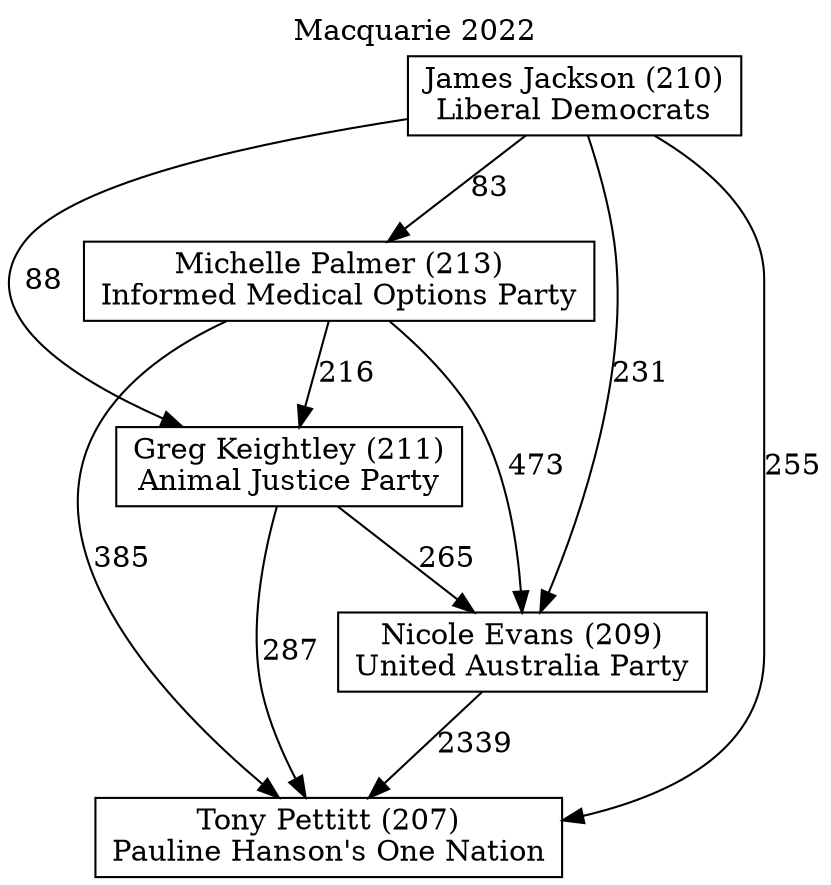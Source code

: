 // House preference flow
digraph "Tony Pettitt (207)_Macquarie_2022" {
	graph [label="Macquarie 2022" labelloc=t mclimit=10]
	node [shape=box]
	"Nicole Evans (209)" [label="Nicole Evans (209)
United Australia Party"]
	"Tony Pettitt (207)" [label="Tony Pettitt (207)
Pauline Hanson's One Nation"]
	"James Jackson (210)" [label="James Jackson (210)
Liberal Democrats"]
	"Greg Keightley (211)" [label="Greg Keightley (211)
Animal Justice Party"]
	"Michelle Palmer (213)" [label="Michelle Palmer (213)
Informed Medical Options Party"]
	"James Jackson (210)" -> "Nicole Evans (209)" [label=231]
	"James Jackson (210)" -> "Greg Keightley (211)" [label=88]
	"Greg Keightley (211)" -> "Tony Pettitt (207)" [label=287]
	"Michelle Palmer (213)" -> "Greg Keightley (211)" [label=216]
	"Michelle Palmer (213)" -> "Nicole Evans (209)" [label=473]
	"James Jackson (210)" -> "Tony Pettitt (207)" [label=255]
	"James Jackson (210)" -> "Michelle Palmer (213)" [label=83]
	"Michelle Palmer (213)" -> "Tony Pettitt (207)" [label=385]
	"Greg Keightley (211)" -> "Nicole Evans (209)" [label=265]
	"Nicole Evans (209)" -> "Tony Pettitt (207)" [label=2339]
}

